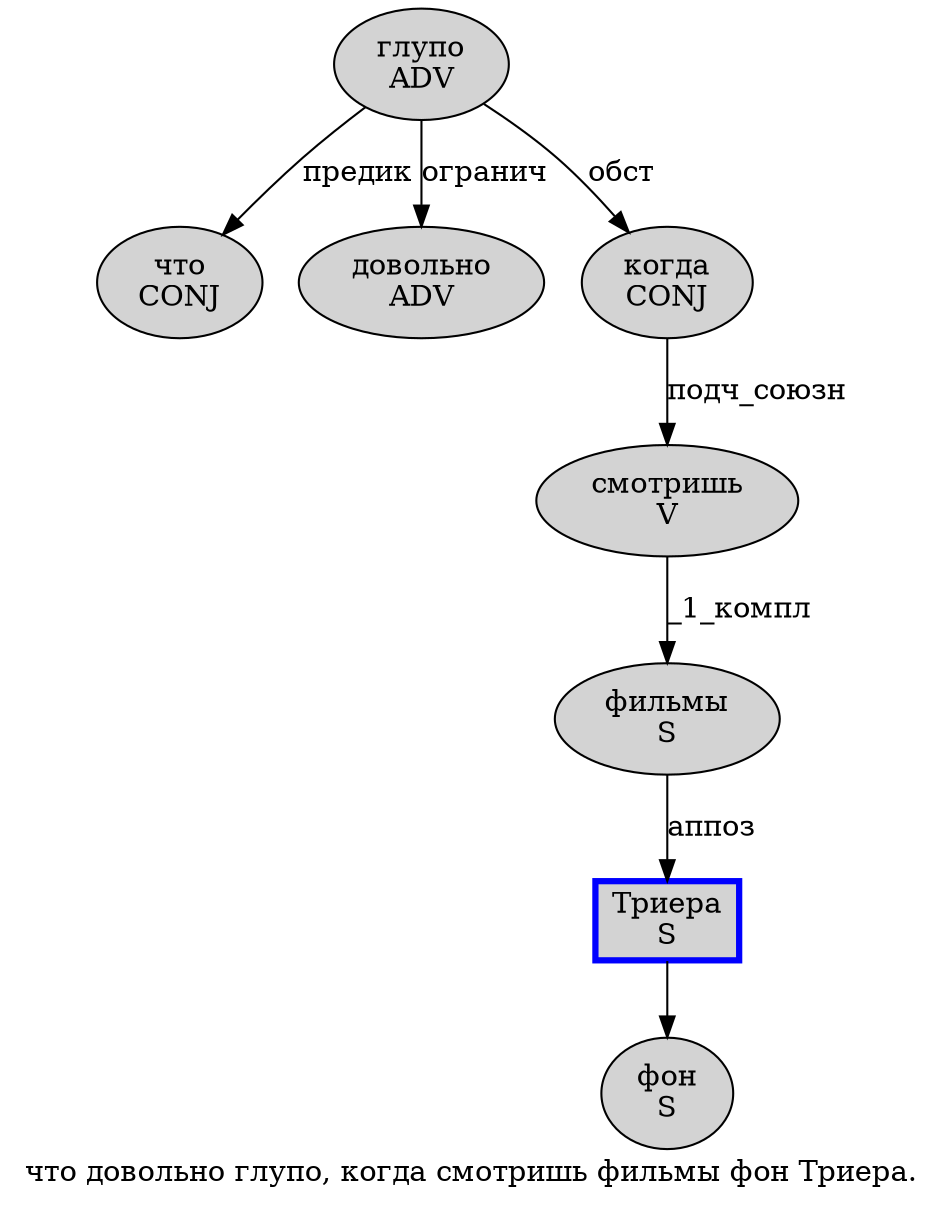 digraph SENTENCE_1897 {
	graph [label="что довольно глупо, когда смотришь фильмы фон Триера."]
	node [style=filled]
		0 [label="что
CONJ" color="" fillcolor=lightgray penwidth=1 shape=ellipse]
		1 [label="довольно
ADV" color="" fillcolor=lightgray penwidth=1 shape=ellipse]
		2 [label="глупо
ADV" color="" fillcolor=lightgray penwidth=1 shape=ellipse]
		4 [label="когда
CONJ" color="" fillcolor=lightgray penwidth=1 shape=ellipse]
		5 [label="смотришь
V" color="" fillcolor=lightgray penwidth=1 shape=ellipse]
		6 [label="фильмы
S" color="" fillcolor=lightgray penwidth=1 shape=ellipse]
		7 [label="фон
S" color="" fillcolor=lightgray penwidth=1 shape=ellipse]
		8 [label="Триера
S" color=blue fillcolor=lightgray penwidth=3 shape=box]
			2 -> 0 [label="предик"]
			2 -> 1 [label="огранич"]
			2 -> 4 [label="обст"]
			5 -> 6 [label="_1_компл"]
			6 -> 8 [label="аппоз"]
			8 -> 7
			4 -> 5 [label="подч_союзн"]
}